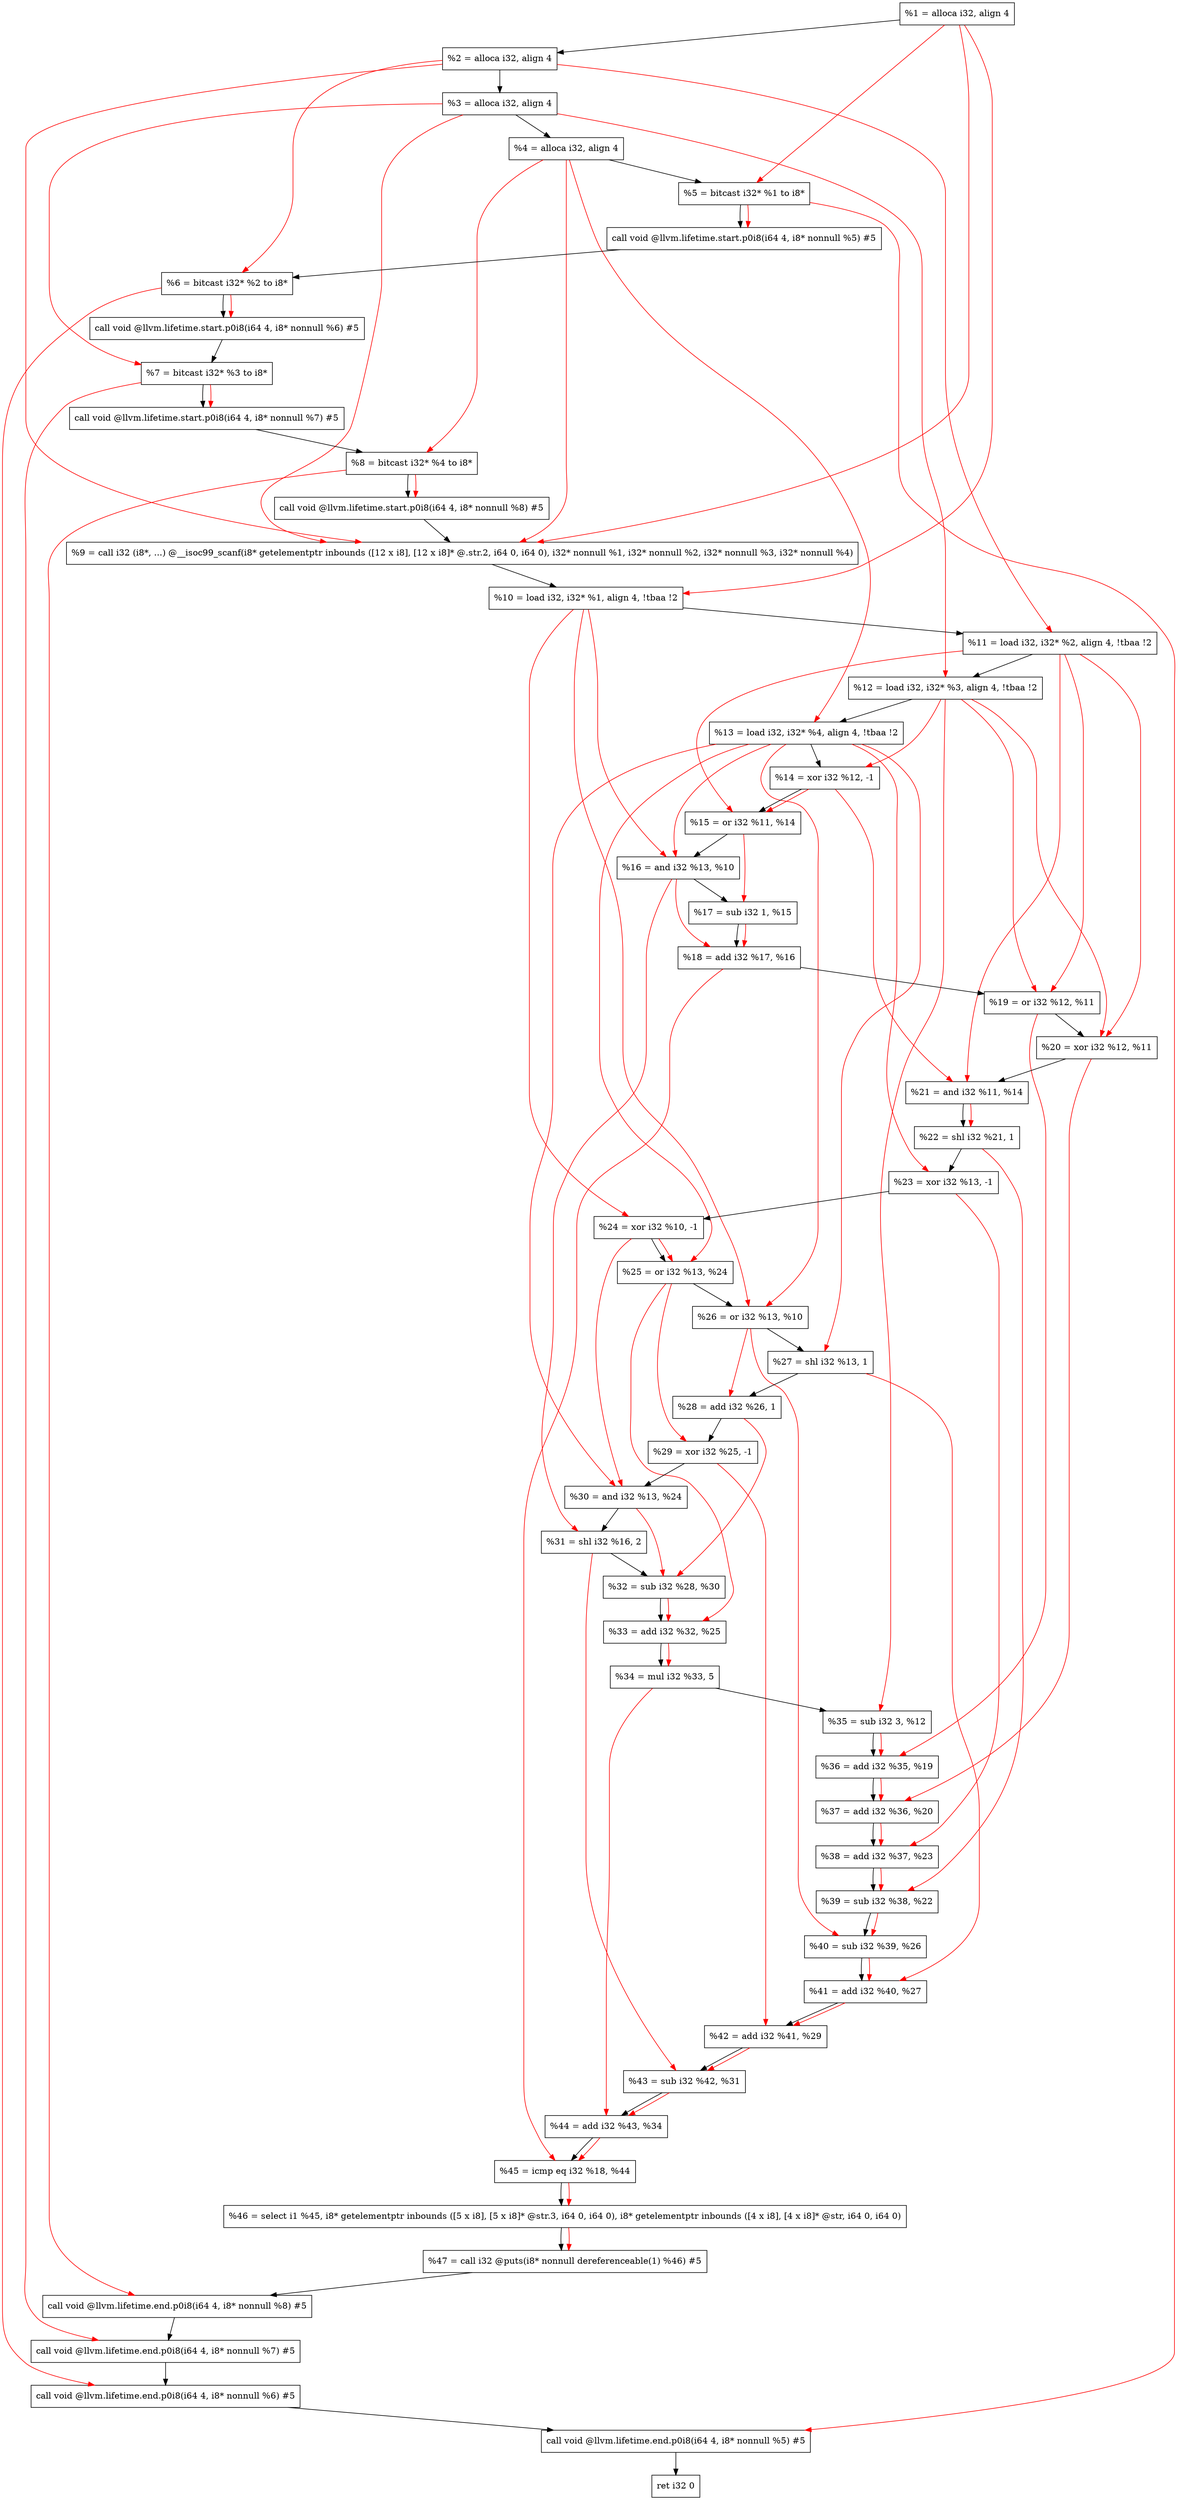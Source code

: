digraph "DFG for'main' function" {
	Node0x13af6b8[shape=record, label="  %1 = alloca i32, align 4"];
	Node0x13af738[shape=record, label="  %2 = alloca i32, align 4"];
	Node0x13af7c8[shape=record, label="  %3 = alloca i32, align 4"];
	Node0x13af828[shape=record, label="  %4 = alloca i32, align 4"];
	Node0x13af8d8[shape=record, label="  %5 = bitcast i32* %1 to i8*"];
	Node0x13afd08[shape=record, label="  call void @llvm.lifetime.start.p0i8(i64 4, i8* nonnull %5) #5"];
	Node0x13afde8[shape=record, label="  %6 = bitcast i32* %2 to i8*"];
	Node0x13afee8[shape=record, label="  call void @llvm.lifetime.start.p0i8(i64 4, i8* nonnull %6) #5"];
	Node0x13affa8[shape=record, label="  %7 = bitcast i32* %3 to i8*"];
	Node0x13b0058[shape=record, label="  call void @llvm.lifetime.start.p0i8(i64 4, i8* nonnull %7) #5"];
	Node0x13b0118[shape=record, label="  %8 = bitcast i32* %4 to i8*"];
	Node0x13b01c8[shape=record, label="  call void @llvm.lifetime.start.p0i8(i64 4, i8* nonnull %8) #5"];
	Node0x13aa9c0[shape=record, label="  %9 = call i32 (i8*, ...) @__isoc99_scanf(i8* getelementptr inbounds ([12 x i8], [12 x i8]* @.str.2, i64 0, i64 0), i32* nonnull %1, i32* nonnull %2, i32* nonnull %3, i32* nonnull %4)"];
	Node0x13b03c8[shape=record, label="  %10 = load i32, i32* %1, align 4, !tbaa !2"];
	Node0x13b1338[shape=record, label="  %11 = load i32, i32* %2, align 4, !tbaa !2"];
	Node0x13b19a8[shape=record, label="  %12 = load i32, i32* %3, align 4, !tbaa !2"];
	Node0x13b1a08[shape=record, label="  %13 = load i32, i32* %4, align 4, !tbaa !2"];
	Node0x13b1a80[shape=record, label="  %14 = xor i32 %12, -1"];
	Node0x13b1af0[shape=record, label="  %15 = or i32 %11, %14"];
	Node0x13b1b60[shape=record, label="  %16 = and i32 %13, %10"];
	Node0x13b1bd0[shape=record, label="  %17 = sub i32 1, %15"];
	Node0x13b1c40[shape=record, label="  %18 = add i32 %17, %16"];
	Node0x13b1cb0[shape=record, label="  %19 = or i32 %12, %11"];
	Node0x13b1d20[shape=record, label="  %20 = xor i32 %12, %11"];
	Node0x13b1d90[shape=record, label="  %21 = and i32 %11, %14"];
	Node0x13b1e00[shape=record, label="  %22 = shl i32 %21, 1"];
	Node0x13b1e70[shape=record, label="  %23 = xor i32 %13, -1"];
	Node0x13b1ee0[shape=record, label="  %24 = xor i32 %10, -1"];
	Node0x13b1f50[shape=record, label="  %25 = or i32 %13, %24"];
	Node0x13b1fc0[shape=record, label="  %26 = or i32 %13, %10"];
	Node0x13b2030[shape=record, label="  %27 = shl i32 %13, 1"];
	Node0x13b20a0[shape=record, label="  %28 = add i32 %26, 1"];
	Node0x13b2110[shape=record, label="  %29 = xor i32 %25, -1"];
	Node0x13b2180[shape=record, label="  %30 = and i32 %13, %24"];
	Node0x13b21f0[shape=record, label="  %31 = shl i32 %16, 2"];
	Node0x13b2260[shape=record, label="  %32 = sub i32 %28, %30"];
	Node0x13b22d0[shape=record, label="  %33 = add i32 %32, %25"];
	Node0x13b2340[shape=record, label="  %34 = mul i32 %33, 5"];
	Node0x13b23b0[shape=record, label="  %35 = sub i32 3, %12"];
	Node0x13b2420[shape=record, label="  %36 = add i32 %35, %19"];
	Node0x13b2490[shape=record, label="  %37 = add i32 %36, %20"];
	Node0x13b2500[shape=record, label="  %38 = add i32 %37, %23"];
	Node0x13b2570[shape=record, label="  %39 = sub i32 %38, %22"];
	Node0x13b25e0[shape=record, label="  %40 = sub i32 %39, %26"];
	Node0x13b2650[shape=record, label="  %41 = add i32 %40, %27"];
	Node0x13b26c0[shape=record, label="  %42 = add i32 %41, %29"];
	Node0x13b2730[shape=record, label="  %43 = sub i32 %42, %31"];
	Node0x13b27a0[shape=record, label="  %44 = add i32 %43, %34"];
	Node0x13b2810[shape=record, label="  %45 = icmp eq i32 %18, %44"];
	Node0x134f8b8[shape=record, label="  %46 = select i1 %45, i8* getelementptr inbounds ([5 x i8], [5 x i8]* @str.3, i64 0, i64 0), i8* getelementptr inbounds ([4 x i8], [4 x i8]* @str, i64 0, i64 0)"];
	Node0x13b28a0[shape=record, label="  %47 = call i32 @puts(i8* nonnull dereferenceable(1) %46) #5"];
	Node0x13b2b48[shape=record, label="  call void @llvm.lifetime.end.p0i8(i64 4, i8* nonnull %8) #5"];
	Node0x13b2ca8[shape=record, label="  call void @llvm.lifetime.end.p0i8(i64 4, i8* nonnull %7) #5"];
	Node0x13b2db8[shape=record, label="  call void @llvm.lifetime.end.p0i8(i64 4, i8* nonnull %6) #5"];
	Node0x13b2ec8[shape=record, label="  call void @llvm.lifetime.end.p0i8(i64 4, i8* nonnull %5) #5"];
	Node0x13b2f88[shape=record, label="  ret i32 0"];
	Node0x13af6b8 -> Node0x13af738;
	Node0x13af738 -> Node0x13af7c8;
	Node0x13af7c8 -> Node0x13af828;
	Node0x13af828 -> Node0x13af8d8;
	Node0x13af8d8 -> Node0x13afd08;
	Node0x13afd08 -> Node0x13afde8;
	Node0x13afde8 -> Node0x13afee8;
	Node0x13afee8 -> Node0x13affa8;
	Node0x13affa8 -> Node0x13b0058;
	Node0x13b0058 -> Node0x13b0118;
	Node0x13b0118 -> Node0x13b01c8;
	Node0x13b01c8 -> Node0x13aa9c0;
	Node0x13aa9c0 -> Node0x13b03c8;
	Node0x13b03c8 -> Node0x13b1338;
	Node0x13b1338 -> Node0x13b19a8;
	Node0x13b19a8 -> Node0x13b1a08;
	Node0x13b1a08 -> Node0x13b1a80;
	Node0x13b1a80 -> Node0x13b1af0;
	Node0x13b1af0 -> Node0x13b1b60;
	Node0x13b1b60 -> Node0x13b1bd0;
	Node0x13b1bd0 -> Node0x13b1c40;
	Node0x13b1c40 -> Node0x13b1cb0;
	Node0x13b1cb0 -> Node0x13b1d20;
	Node0x13b1d20 -> Node0x13b1d90;
	Node0x13b1d90 -> Node0x13b1e00;
	Node0x13b1e00 -> Node0x13b1e70;
	Node0x13b1e70 -> Node0x13b1ee0;
	Node0x13b1ee0 -> Node0x13b1f50;
	Node0x13b1f50 -> Node0x13b1fc0;
	Node0x13b1fc0 -> Node0x13b2030;
	Node0x13b2030 -> Node0x13b20a0;
	Node0x13b20a0 -> Node0x13b2110;
	Node0x13b2110 -> Node0x13b2180;
	Node0x13b2180 -> Node0x13b21f0;
	Node0x13b21f0 -> Node0x13b2260;
	Node0x13b2260 -> Node0x13b22d0;
	Node0x13b22d0 -> Node0x13b2340;
	Node0x13b2340 -> Node0x13b23b0;
	Node0x13b23b0 -> Node0x13b2420;
	Node0x13b2420 -> Node0x13b2490;
	Node0x13b2490 -> Node0x13b2500;
	Node0x13b2500 -> Node0x13b2570;
	Node0x13b2570 -> Node0x13b25e0;
	Node0x13b25e0 -> Node0x13b2650;
	Node0x13b2650 -> Node0x13b26c0;
	Node0x13b26c0 -> Node0x13b2730;
	Node0x13b2730 -> Node0x13b27a0;
	Node0x13b27a0 -> Node0x13b2810;
	Node0x13b2810 -> Node0x134f8b8;
	Node0x134f8b8 -> Node0x13b28a0;
	Node0x13b28a0 -> Node0x13b2b48;
	Node0x13b2b48 -> Node0x13b2ca8;
	Node0x13b2ca8 -> Node0x13b2db8;
	Node0x13b2db8 -> Node0x13b2ec8;
	Node0x13b2ec8 -> Node0x13b2f88;
edge [color=red]
	Node0x13af6b8 -> Node0x13af8d8;
	Node0x13af8d8 -> Node0x13afd08;
	Node0x13af738 -> Node0x13afde8;
	Node0x13afde8 -> Node0x13afee8;
	Node0x13af7c8 -> Node0x13affa8;
	Node0x13affa8 -> Node0x13b0058;
	Node0x13af828 -> Node0x13b0118;
	Node0x13b0118 -> Node0x13b01c8;
	Node0x13af6b8 -> Node0x13aa9c0;
	Node0x13af738 -> Node0x13aa9c0;
	Node0x13af7c8 -> Node0x13aa9c0;
	Node0x13af828 -> Node0x13aa9c0;
	Node0x13af6b8 -> Node0x13b03c8;
	Node0x13af738 -> Node0x13b1338;
	Node0x13af7c8 -> Node0x13b19a8;
	Node0x13af828 -> Node0x13b1a08;
	Node0x13b19a8 -> Node0x13b1a80;
	Node0x13b1338 -> Node0x13b1af0;
	Node0x13b1a80 -> Node0x13b1af0;
	Node0x13b1a08 -> Node0x13b1b60;
	Node0x13b03c8 -> Node0x13b1b60;
	Node0x13b1af0 -> Node0x13b1bd0;
	Node0x13b1bd0 -> Node0x13b1c40;
	Node0x13b1b60 -> Node0x13b1c40;
	Node0x13b19a8 -> Node0x13b1cb0;
	Node0x13b1338 -> Node0x13b1cb0;
	Node0x13b19a8 -> Node0x13b1d20;
	Node0x13b1338 -> Node0x13b1d20;
	Node0x13b1338 -> Node0x13b1d90;
	Node0x13b1a80 -> Node0x13b1d90;
	Node0x13b1d90 -> Node0x13b1e00;
	Node0x13b1a08 -> Node0x13b1e70;
	Node0x13b03c8 -> Node0x13b1ee0;
	Node0x13b1a08 -> Node0x13b1f50;
	Node0x13b1ee0 -> Node0x13b1f50;
	Node0x13b1a08 -> Node0x13b1fc0;
	Node0x13b03c8 -> Node0x13b1fc0;
	Node0x13b1a08 -> Node0x13b2030;
	Node0x13b1fc0 -> Node0x13b20a0;
	Node0x13b1f50 -> Node0x13b2110;
	Node0x13b1a08 -> Node0x13b2180;
	Node0x13b1ee0 -> Node0x13b2180;
	Node0x13b1b60 -> Node0x13b21f0;
	Node0x13b20a0 -> Node0x13b2260;
	Node0x13b2180 -> Node0x13b2260;
	Node0x13b2260 -> Node0x13b22d0;
	Node0x13b1f50 -> Node0x13b22d0;
	Node0x13b22d0 -> Node0x13b2340;
	Node0x13b19a8 -> Node0x13b23b0;
	Node0x13b23b0 -> Node0x13b2420;
	Node0x13b1cb0 -> Node0x13b2420;
	Node0x13b2420 -> Node0x13b2490;
	Node0x13b1d20 -> Node0x13b2490;
	Node0x13b2490 -> Node0x13b2500;
	Node0x13b1e70 -> Node0x13b2500;
	Node0x13b2500 -> Node0x13b2570;
	Node0x13b1e00 -> Node0x13b2570;
	Node0x13b2570 -> Node0x13b25e0;
	Node0x13b1fc0 -> Node0x13b25e0;
	Node0x13b25e0 -> Node0x13b2650;
	Node0x13b2030 -> Node0x13b2650;
	Node0x13b2650 -> Node0x13b26c0;
	Node0x13b2110 -> Node0x13b26c0;
	Node0x13b26c0 -> Node0x13b2730;
	Node0x13b21f0 -> Node0x13b2730;
	Node0x13b2730 -> Node0x13b27a0;
	Node0x13b2340 -> Node0x13b27a0;
	Node0x13b1c40 -> Node0x13b2810;
	Node0x13b27a0 -> Node0x13b2810;
	Node0x13b2810 -> Node0x134f8b8;
	Node0x134f8b8 -> Node0x13b28a0;
	Node0x13b0118 -> Node0x13b2b48;
	Node0x13affa8 -> Node0x13b2ca8;
	Node0x13afde8 -> Node0x13b2db8;
	Node0x13af8d8 -> Node0x13b2ec8;
}
